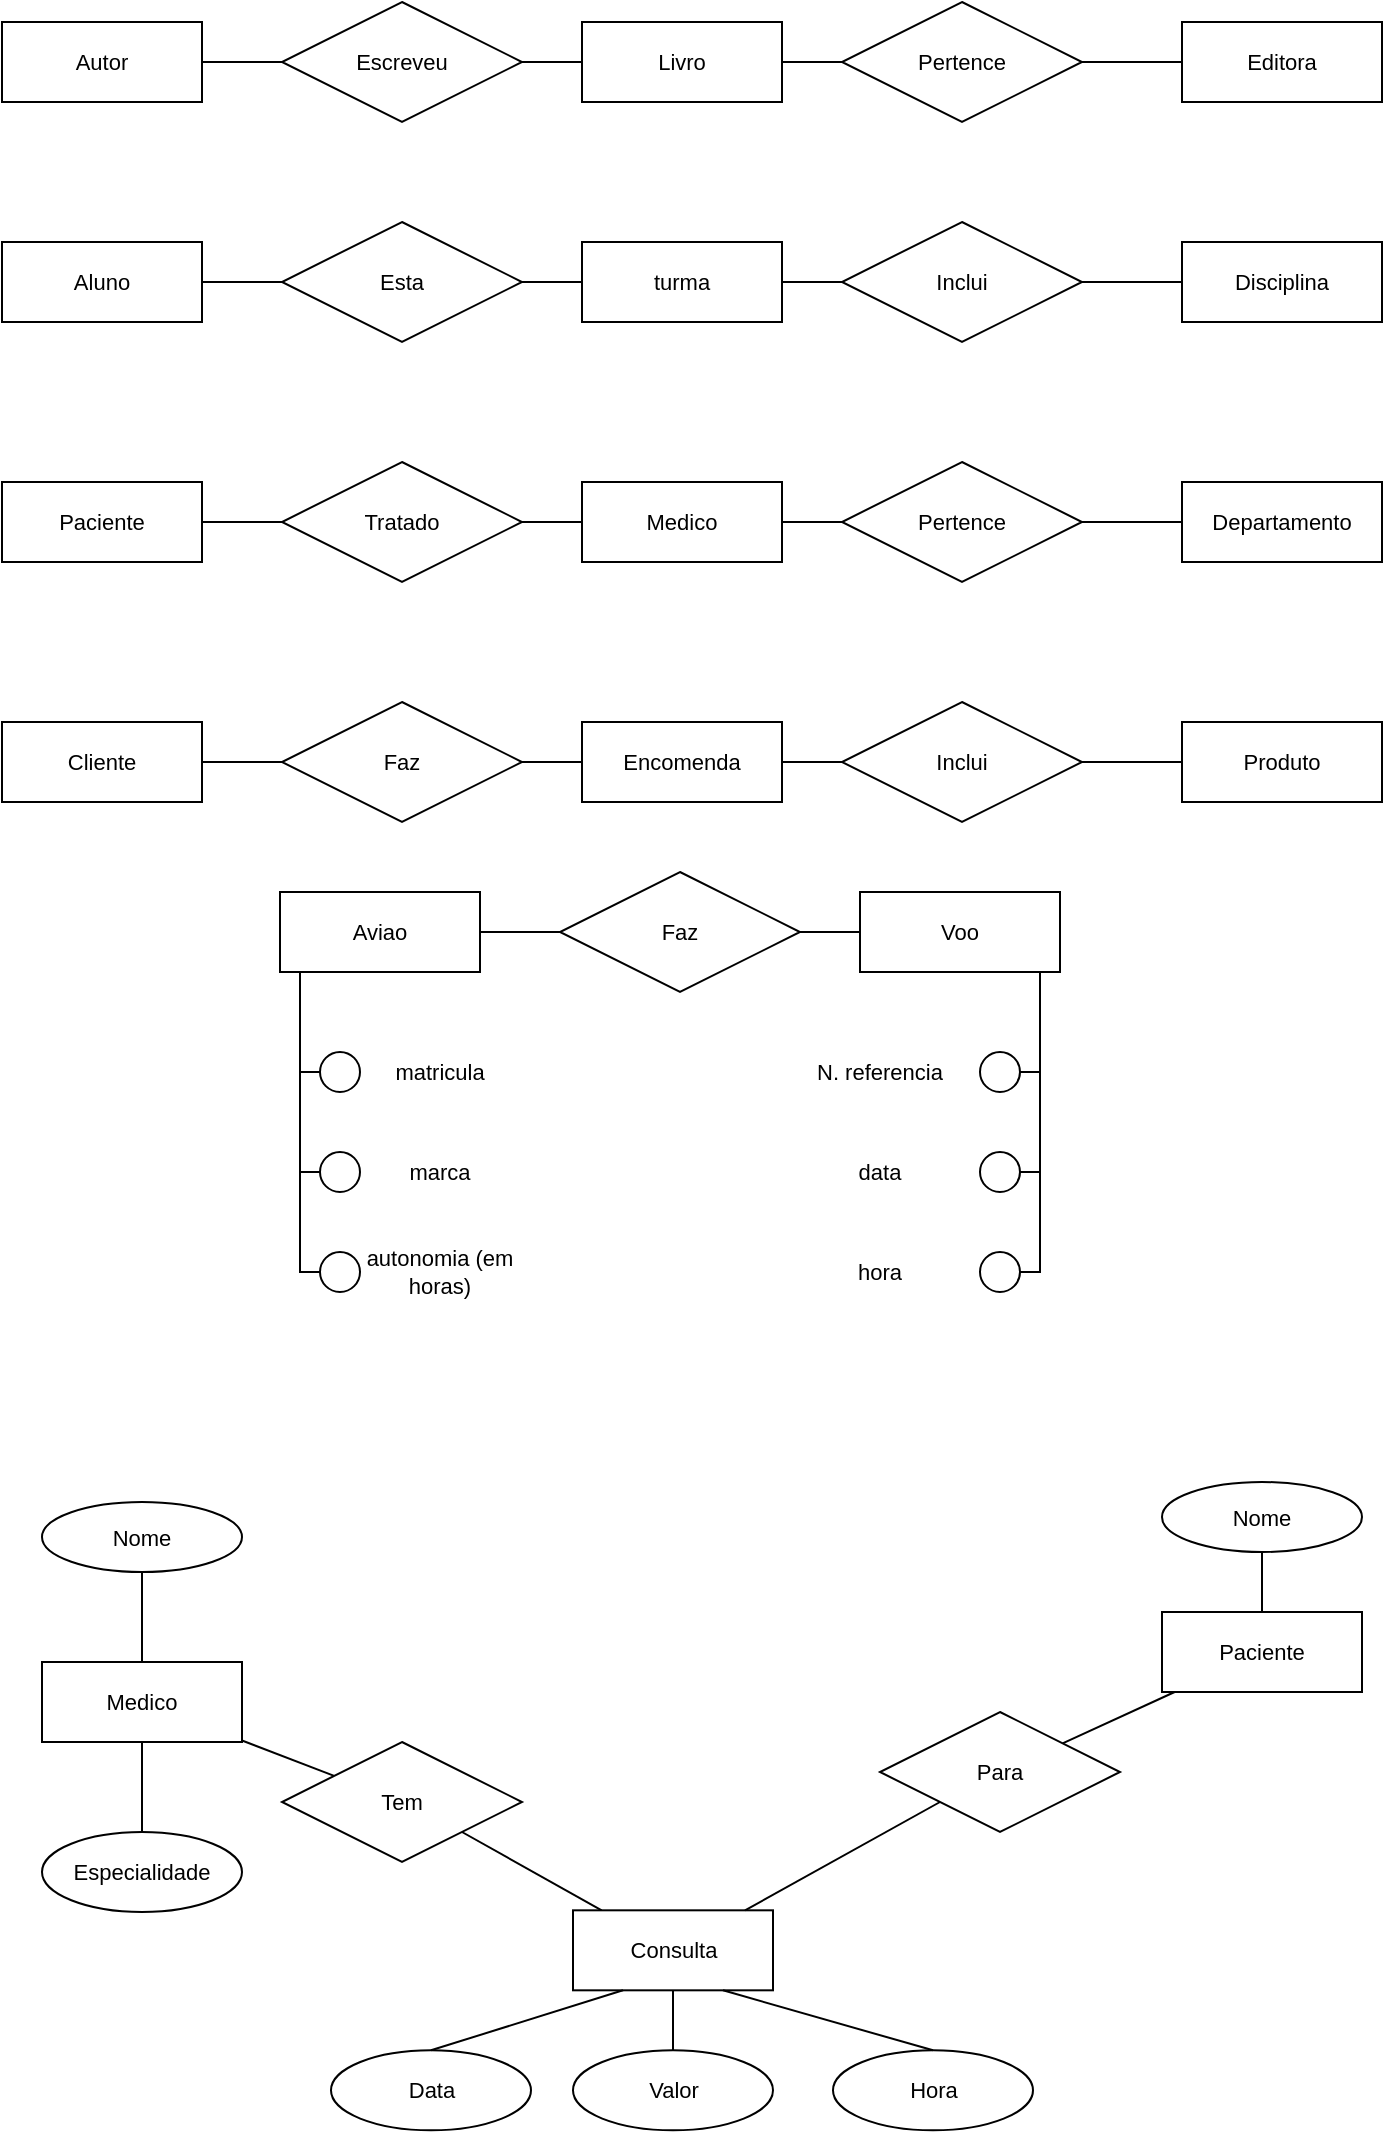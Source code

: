 <mxfile version="25.0.3" pages="2">
  <diagram name="ex1" id="NL4j4V3pzvLQrBeJVXHP">
    <mxGraphModel dx="1094" dy="757" grid="1" gridSize="10" guides="1" tooltips="1" connect="1" arrows="1" fold="1" page="1" pageScale="1" pageWidth="827" pageHeight="1169" math="0" shadow="0">
      <root>
        <mxCell id="0" />
        <mxCell id="1" parent="0" />
        <mxCell id="aFqaq0fVlDfXSGXktS_I-23" value="Aluno" style="whiteSpace=wrap;html=1;align=center;fontFamily=Helvetica;fontSize=11;fontColor=default;labelBackgroundColor=default;" parent="1" vertex="1">
          <mxGeometry x="80" y="160" width="100" height="40" as="geometry" />
        </mxCell>
        <mxCell id="aFqaq0fVlDfXSGXktS_I-25" value="" style="edgeStyle=orthogonalEdgeStyle;shape=connector;rounded=0;orthogonalLoop=1;jettySize=auto;html=1;strokeColor=default;align=center;verticalAlign=middle;fontFamily=Helvetica;fontSize=11;fontColor=default;labelBackgroundColor=default;endArrow=none;endFill=0;" parent="1" source="aFqaq0fVlDfXSGXktS_I-24" target="aFqaq0fVlDfXSGXktS_I-23" edge="1">
          <mxGeometry relative="1" as="geometry" />
        </mxCell>
        <mxCell id="aFqaq0fVlDfXSGXktS_I-24" value="Esta" style="shape=rhombus;perimeter=rhombusPerimeter;whiteSpace=wrap;html=1;align=center;fontFamily=Helvetica;fontSize=11;fontColor=default;labelBackgroundColor=default;" parent="1" vertex="1">
          <mxGeometry x="220" y="150" width="120" height="60" as="geometry" />
        </mxCell>
        <mxCell id="aFqaq0fVlDfXSGXktS_I-27" value="" style="edgeStyle=orthogonalEdgeStyle;shape=connector;rounded=0;orthogonalLoop=1;jettySize=auto;html=1;strokeColor=default;align=center;verticalAlign=middle;fontFamily=Helvetica;fontSize=11;fontColor=default;labelBackgroundColor=default;endArrow=none;endFill=0;" parent="1" source="aFqaq0fVlDfXSGXktS_I-26" target="aFqaq0fVlDfXSGXktS_I-24" edge="1">
          <mxGeometry relative="1" as="geometry" />
        </mxCell>
        <mxCell id="aFqaq0fVlDfXSGXktS_I-26" value="turma" style="whiteSpace=wrap;html=1;align=center;fontFamily=Helvetica;fontSize=11;fontColor=default;labelBackgroundColor=default;" parent="1" vertex="1">
          <mxGeometry x="370" y="160" width="100" height="40" as="geometry" />
        </mxCell>
        <mxCell id="aFqaq0fVlDfXSGXktS_I-31" value="" style="edgeStyle=orthogonalEdgeStyle;shape=connector;rounded=0;orthogonalLoop=1;jettySize=auto;html=1;strokeColor=default;align=center;verticalAlign=middle;fontFamily=Helvetica;fontSize=11;fontColor=default;labelBackgroundColor=default;endArrow=none;endFill=0;" parent="1" source="aFqaq0fVlDfXSGXktS_I-28" target="aFqaq0fVlDfXSGXktS_I-26" edge="1">
          <mxGeometry relative="1" as="geometry" />
        </mxCell>
        <mxCell id="aFqaq0fVlDfXSGXktS_I-28" value="Inclui" style="shape=rhombus;perimeter=rhombusPerimeter;whiteSpace=wrap;html=1;align=center;fontFamily=Helvetica;fontSize=11;fontColor=default;labelBackgroundColor=default;" parent="1" vertex="1">
          <mxGeometry x="500" y="150" width="120" height="60" as="geometry" />
        </mxCell>
        <mxCell id="aFqaq0fVlDfXSGXktS_I-30" value="" style="edgeStyle=orthogonalEdgeStyle;shape=connector;rounded=0;orthogonalLoop=1;jettySize=auto;html=1;strokeColor=default;align=center;verticalAlign=middle;fontFamily=Helvetica;fontSize=11;fontColor=default;labelBackgroundColor=default;endArrow=none;endFill=0;" parent="1" source="aFqaq0fVlDfXSGXktS_I-29" target="aFqaq0fVlDfXSGXktS_I-28" edge="1">
          <mxGeometry relative="1" as="geometry" />
        </mxCell>
        <mxCell id="aFqaq0fVlDfXSGXktS_I-29" value="Disciplina" style="whiteSpace=wrap;html=1;align=center;fontFamily=Helvetica;fontSize=11;fontColor=default;labelBackgroundColor=default;" parent="1" vertex="1">
          <mxGeometry x="670" y="160" width="100" height="40" as="geometry" />
        </mxCell>
        <mxCell id="aFqaq0fVlDfXSGXktS_I-33" value="Paciente" style="whiteSpace=wrap;html=1;align=center;fontFamily=Helvetica;fontSize=11;fontColor=default;labelBackgroundColor=default;" parent="1" vertex="1">
          <mxGeometry x="80" y="280" width="100" height="40" as="geometry" />
        </mxCell>
        <mxCell id="aFqaq0fVlDfXSGXktS_I-34" value="" style="edgeStyle=orthogonalEdgeStyle;shape=connector;rounded=0;orthogonalLoop=1;jettySize=auto;html=1;strokeColor=default;align=center;verticalAlign=middle;fontFamily=Helvetica;fontSize=11;fontColor=default;labelBackgroundColor=default;endArrow=none;endFill=0;" parent="1" source="aFqaq0fVlDfXSGXktS_I-35" target="aFqaq0fVlDfXSGXktS_I-33" edge="1">
          <mxGeometry relative="1" as="geometry" />
        </mxCell>
        <mxCell id="aFqaq0fVlDfXSGXktS_I-35" value="Tratado" style="shape=rhombus;perimeter=rhombusPerimeter;whiteSpace=wrap;html=1;align=center;fontFamily=Helvetica;fontSize=11;fontColor=default;labelBackgroundColor=default;" parent="1" vertex="1">
          <mxGeometry x="220" y="270" width="120" height="60" as="geometry" />
        </mxCell>
        <mxCell id="aFqaq0fVlDfXSGXktS_I-36" value="" style="edgeStyle=orthogonalEdgeStyle;shape=connector;rounded=0;orthogonalLoop=1;jettySize=auto;html=1;strokeColor=default;align=center;verticalAlign=middle;fontFamily=Helvetica;fontSize=11;fontColor=default;labelBackgroundColor=default;endArrow=none;endFill=0;" parent="1" source="aFqaq0fVlDfXSGXktS_I-37" target="aFqaq0fVlDfXSGXktS_I-35" edge="1">
          <mxGeometry relative="1" as="geometry" />
        </mxCell>
        <mxCell id="aFqaq0fVlDfXSGXktS_I-37" value="Medico" style="whiteSpace=wrap;html=1;align=center;fontFamily=Helvetica;fontSize=11;fontColor=default;labelBackgroundColor=default;" parent="1" vertex="1">
          <mxGeometry x="370" y="280" width="100" height="40" as="geometry" />
        </mxCell>
        <mxCell id="aFqaq0fVlDfXSGXktS_I-38" value="" style="edgeStyle=orthogonalEdgeStyle;shape=connector;rounded=0;orthogonalLoop=1;jettySize=auto;html=1;strokeColor=default;align=center;verticalAlign=middle;fontFamily=Helvetica;fontSize=11;fontColor=default;labelBackgroundColor=default;endArrow=none;endFill=0;" parent="1" source="aFqaq0fVlDfXSGXktS_I-39" target="aFqaq0fVlDfXSGXktS_I-37" edge="1">
          <mxGeometry relative="1" as="geometry" />
        </mxCell>
        <mxCell id="aFqaq0fVlDfXSGXktS_I-39" value="Pertence" style="shape=rhombus;perimeter=rhombusPerimeter;whiteSpace=wrap;html=1;align=center;fontFamily=Helvetica;fontSize=11;fontColor=default;labelBackgroundColor=default;" parent="1" vertex="1">
          <mxGeometry x="500" y="270" width="120" height="60" as="geometry" />
        </mxCell>
        <mxCell id="aFqaq0fVlDfXSGXktS_I-40" value="" style="edgeStyle=orthogonalEdgeStyle;shape=connector;rounded=0;orthogonalLoop=1;jettySize=auto;html=1;strokeColor=default;align=center;verticalAlign=middle;fontFamily=Helvetica;fontSize=11;fontColor=default;labelBackgroundColor=default;endArrow=none;endFill=0;" parent="1" source="aFqaq0fVlDfXSGXktS_I-41" target="aFqaq0fVlDfXSGXktS_I-39" edge="1">
          <mxGeometry relative="1" as="geometry" />
        </mxCell>
        <mxCell id="aFqaq0fVlDfXSGXktS_I-41" value="Departamento" style="whiteSpace=wrap;html=1;align=center;fontFamily=Helvetica;fontSize=11;fontColor=default;labelBackgroundColor=default;" parent="1" vertex="1">
          <mxGeometry x="670" y="280" width="100" height="40" as="geometry" />
        </mxCell>
        <mxCell id="aFqaq0fVlDfXSGXktS_I-42" value="Cliente" style="whiteSpace=wrap;html=1;align=center;fontFamily=Helvetica;fontSize=11;fontColor=default;labelBackgroundColor=default;" parent="1" vertex="1">
          <mxGeometry x="80" y="400" width="100" height="40" as="geometry" />
        </mxCell>
        <mxCell id="aFqaq0fVlDfXSGXktS_I-43" value="" style="edgeStyle=orthogonalEdgeStyle;shape=connector;rounded=0;orthogonalLoop=1;jettySize=auto;html=1;strokeColor=default;align=center;verticalAlign=middle;fontFamily=Helvetica;fontSize=11;fontColor=default;labelBackgroundColor=default;endArrow=none;endFill=0;" parent="1" source="aFqaq0fVlDfXSGXktS_I-44" target="aFqaq0fVlDfXSGXktS_I-42" edge="1">
          <mxGeometry relative="1" as="geometry" />
        </mxCell>
        <mxCell id="aFqaq0fVlDfXSGXktS_I-44" value="Faz" style="shape=rhombus;perimeter=rhombusPerimeter;whiteSpace=wrap;html=1;align=center;fontFamily=Helvetica;fontSize=11;fontColor=default;labelBackgroundColor=default;" parent="1" vertex="1">
          <mxGeometry x="220" y="390" width="120" height="60" as="geometry" />
        </mxCell>
        <mxCell id="aFqaq0fVlDfXSGXktS_I-45" value="" style="edgeStyle=orthogonalEdgeStyle;shape=connector;rounded=0;orthogonalLoop=1;jettySize=auto;html=1;strokeColor=default;align=center;verticalAlign=middle;fontFamily=Helvetica;fontSize=11;fontColor=default;labelBackgroundColor=default;endArrow=none;endFill=0;" parent="1" source="aFqaq0fVlDfXSGXktS_I-46" target="aFqaq0fVlDfXSGXktS_I-44" edge="1">
          <mxGeometry relative="1" as="geometry" />
        </mxCell>
        <mxCell id="aFqaq0fVlDfXSGXktS_I-46" value="Encomenda" style="whiteSpace=wrap;html=1;align=center;fontFamily=Helvetica;fontSize=11;fontColor=default;labelBackgroundColor=default;" parent="1" vertex="1">
          <mxGeometry x="370" y="400" width="100" height="40" as="geometry" />
        </mxCell>
        <mxCell id="aFqaq0fVlDfXSGXktS_I-47" value="" style="edgeStyle=orthogonalEdgeStyle;shape=connector;rounded=0;orthogonalLoop=1;jettySize=auto;html=1;strokeColor=default;align=center;verticalAlign=middle;fontFamily=Helvetica;fontSize=11;fontColor=default;labelBackgroundColor=default;endArrow=none;endFill=0;" parent="1" source="aFqaq0fVlDfXSGXktS_I-48" target="aFqaq0fVlDfXSGXktS_I-46" edge="1">
          <mxGeometry relative="1" as="geometry" />
        </mxCell>
        <mxCell id="aFqaq0fVlDfXSGXktS_I-48" value="Inclui" style="shape=rhombus;perimeter=rhombusPerimeter;whiteSpace=wrap;html=1;align=center;fontFamily=Helvetica;fontSize=11;fontColor=default;labelBackgroundColor=default;" parent="1" vertex="1">
          <mxGeometry x="500" y="390" width="120" height="60" as="geometry" />
        </mxCell>
        <mxCell id="aFqaq0fVlDfXSGXktS_I-49" value="" style="edgeStyle=orthogonalEdgeStyle;shape=connector;rounded=0;orthogonalLoop=1;jettySize=auto;html=1;strokeColor=default;align=center;verticalAlign=middle;fontFamily=Helvetica;fontSize=11;fontColor=default;labelBackgroundColor=default;endArrow=none;endFill=0;" parent="1" source="aFqaq0fVlDfXSGXktS_I-50" target="aFqaq0fVlDfXSGXktS_I-48" edge="1">
          <mxGeometry relative="1" as="geometry" />
        </mxCell>
        <mxCell id="aFqaq0fVlDfXSGXktS_I-50" value="Produto" style="whiteSpace=wrap;html=1;align=center;fontFamily=Helvetica;fontSize=11;fontColor=default;labelBackgroundColor=default;" parent="1" vertex="1">
          <mxGeometry x="670" y="400" width="100" height="40" as="geometry" />
        </mxCell>
        <mxCell id="aFqaq0fVlDfXSGXktS_I-51" value="Autor" style="whiteSpace=wrap;html=1;align=center;fontFamily=Helvetica;fontSize=11;fontColor=default;labelBackgroundColor=default;" parent="1" vertex="1">
          <mxGeometry x="80" y="50" width="100" height="40" as="geometry" />
        </mxCell>
        <mxCell id="aFqaq0fVlDfXSGXktS_I-52" value="" style="edgeStyle=orthogonalEdgeStyle;shape=connector;rounded=0;orthogonalLoop=1;jettySize=auto;html=1;strokeColor=default;align=center;verticalAlign=middle;fontFamily=Helvetica;fontSize=11;fontColor=default;labelBackgroundColor=default;endArrow=none;endFill=0;" parent="1" source="aFqaq0fVlDfXSGXktS_I-53" target="aFqaq0fVlDfXSGXktS_I-51" edge="1">
          <mxGeometry relative="1" as="geometry" />
        </mxCell>
        <mxCell id="aFqaq0fVlDfXSGXktS_I-53" value="Escreveu" style="shape=rhombus;perimeter=rhombusPerimeter;whiteSpace=wrap;html=1;align=center;fontFamily=Helvetica;fontSize=11;fontColor=default;labelBackgroundColor=default;" parent="1" vertex="1">
          <mxGeometry x="220" y="40" width="120" height="60" as="geometry" />
        </mxCell>
        <mxCell id="aFqaq0fVlDfXSGXktS_I-54" value="" style="edgeStyle=orthogonalEdgeStyle;shape=connector;rounded=0;orthogonalLoop=1;jettySize=auto;html=1;strokeColor=default;align=center;verticalAlign=middle;fontFamily=Helvetica;fontSize=11;fontColor=default;labelBackgroundColor=default;endArrow=none;endFill=0;" parent="1" source="aFqaq0fVlDfXSGXktS_I-55" target="aFqaq0fVlDfXSGXktS_I-53" edge="1">
          <mxGeometry relative="1" as="geometry" />
        </mxCell>
        <mxCell id="aFqaq0fVlDfXSGXktS_I-55" value="Livro" style="whiteSpace=wrap;html=1;align=center;fontFamily=Helvetica;fontSize=11;fontColor=default;labelBackgroundColor=default;" parent="1" vertex="1">
          <mxGeometry x="370" y="50" width="100" height="40" as="geometry" />
        </mxCell>
        <mxCell id="aFqaq0fVlDfXSGXktS_I-56" value="" style="edgeStyle=orthogonalEdgeStyle;shape=connector;rounded=0;orthogonalLoop=1;jettySize=auto;html=1;strokeColor=default;align=center;verticalAlign=middle;fontFamily=Helvetica;fontSize=11;fontColor=default;labelBackgroundColor=default;endArrow=none;endFill=0;" parent="1" source="aFqaq0fVlDfXSGXktS_I-57" target="aFqaq0fVlDfXSGXktS_I-55" edge="1">
          <mxGeometry relative="1" as="geometry" />
        </mxCell>
        <mxCell id="aFqaq0fVlDfXSGXktS_I-57" value="Pertence" style="shape=rhombus;perimeter=rhombusPerimeter;whiteSpace=wrap;html=1;align=center;fontFamily=Helvetica;fontSize=11;fontColor=default;labelBackgroundColor=default;" parent="1" vertex="1">
          <mxGeometry x="500" y="40" width="120" height="60" as="geometry" />
        </mxCell>
        <mxCell id="aFqaq0fVlDfXSGXktS_I-58" value="" style="edgeStyle=orthogonalEdgeStyle;shape=connector;rounded=0;orthogonalLoop=1;jettySize=auto;html=1;strokeColor=default;align=center;verticalAlign=middle;fontFamily=Helvetica;fontSize=11;fontColor=default;labelBackgroundColor=default;endArrow=none;endFill=0;" parent="1" source="aFqaq0fVlDfXSGXktS_I-59" target="aFqaq0fVlDfXSGXktS_I-57" edge="1">
          <mxGeometry relative="1" as="geometry" />
        </mxCell>
        <mxCell id="aFqaq0fVlDfXSGXktS_I-59" value="Editora" style="whiteSpace=wrap;html=1;align=center;fontFamily=Helvetica;fontSize=11;fontColor=default;labelBackgroundColor=default;" parent="1" vertex="1">
          <mxGeometry x="670" y="50" width="100" height="40" as="geometry" />
        </mxCell>
        <mxCell id="aFqaq0fVlDfXSGXktS_I-77" style="edgeStyle=orthogonalEdgeStyle;shape=connector;rounded=0;orthogonalLoop=1;jettySize=auto;html=1;exitX=0;exitY=1;exitDx=0;exitDy=0;entryX=0;entryY=0.5;entryDx=0;entryDy=0;strokeColor=default;align=center;verticalAlign=middle;fontFamily=Helvetica;fontSize=11;fontColor=default;labelBackgroundColor=default;endArrow=none;endFill=0;" parent="1" source="aFqaq0fVlDfXSGXktS_I-64" target="aFqaq0fVlDfXSGXktS_I-73" edge="1">
          <mxGeometry relative="1" as="geometry">
            <Array as="points">
              <mxPoint x="229" y="525" />
              <mxPoint x="229" y="675" />
            </Array>
          </mxGeometry>
        </mxCell>
        <mxCell id="aFqaq0fVlDfXSGXktS_I-64" value="Aviao" style="whiteSpace=wrap;html=1;align=center;fontFamily=Helvetica;fontSize=11;fontColor=default;labelBackgroundColor=default;" parent="1" vertex="1">
          <mxGeometry x="219" y="485" width="100" height="40" as="geometry" />
        </mxCell>
        <mxCell id="aFqaq0fVlDfXSGXktS_I-65" value="" style="edgeStyle=orthogonalEdgeStyle;shape=connector;rounded=0;orthogonalLoop=1;jettySize=auto;html=1;strokeColor=default;align=center;verticalAlign=middle;fontFamily=Helvetica;fontSize=11;fontColor=default;labelBackgroundColor=default;endArrow=none;endFill=0;" parent="1" source="aFqaq0fVlDfXSGXktS_I-66" target="aFqaq0fVlDfXSGXktS_I-64" edge="1">
          <mxGeometry relative="1" as="geometry" />
        </mxCell>
        <mxCell id="aFqaq0fVlDfXSGXktS_I-66" value="Faz" style="shape=rhombus;perimeter=rhombusPerimeter;whiteSpace=wrap;html=1;align=center;fontFamily=Helvetica;fontSize=11;fontColor=default;labelBackgroundColor=default;" parent="1" vertex="1">
          <mxGeometry x="359" y="475" width="120" height="60" as="geometry" />
        </mxCell>
        <mxCell id="aFqaq0fVlDfXSGXktS_I-67" value="" style="edgeStyle=orthogonalEdgeStyle;shape=connector;rounded=0;orthogonalLoop=1;jettySize=auto;html=1;strokeColor=default;align=center;verticalAlign=middle;fontFamily=Helvetica;fontSize=11;fontColor=default;labelBackgroundColor=default;endArrow=none;endFill=0;" parent="1" source="aFqaq0fVlDfXSGXktS_I-68" target="aFqaq0fVlDfXSGXktS_I-66" edge="1">
          <mxGeometry relative="1" as="geometry" />
        </mxCell>
        <mxCell id="aFqaq0fVlDfXSGXktS_I-80" style="edgeStyle=orthogonalEdgeStyle;shape=connector;rounded=0;orthogonalLoop=1;jettySize=auto;html=1;exitX=1;exitY=1;exitDx=0;exitDy=0;entryX=1;entryY=0.5;entryDx=0;entryDy=0;strokeColor=default;align=center;verticalAlign=middle;fontFamily=Helvetica;fontSize=11;fontColor=default;labelBackgroundColor=default;endArrow=none;endFill=0;" parent="1" source="aFqaq0fVlDfXSGXktS_I-68" target="aFqaq0fVlDfXSGXktS_I-74" edge="1">
          <mxGeometry relative="1" as="geometry">
            <Array as="points">
              <mxPoint x="599" y="525" />
              <mxPoint x="599" y="575" />
            </Array>
          </mxGeometry>
        </mxCell>
        <mxCell id="aFqaq0fVlDfXSGXktS_I-68" value="Voo" style="whiteSpace=wrap;html=1;align=center;fontFamily=Helvetica;fontSize=11;fontColor=default;labelBackgroundColor=default;" parent="1" vertex="1">
          <mxGeometry x="509" y="485" width="100" height="40" as="geometry" />
        </mxCell>
        <mxCell id="aFqaq0fVlDfXSGXktS_I-79" style="edgeStyle=orthogonalEdgeStyle;shape=connector;rounded=0;orthogonalLoop=1;jettySize=auto;html=1;exitX=0;exitY=0.5;exitDx=0;exitDy=0;entryX=0;entryY=1;entryDx=0;entryDy=0;strokeColor=default;align=center;verticalAlign=middle;fontFamily=Helvetica;fontSize=11;fontColor=default;labelBackgroundColor=default;endArrow=none;endFill=0;" parent="1" source="aFqaq0fVlDfXSGXktS_I-85" target="aFqaq0fVlDfXSGXktS_I-64" edge="1">
          <mxGeometry relative="1" as="geometry">
            <Array as="points">
              <mxPoint x="229" y="575" />
              <mxPoint x="229" y="525" />
            </Array>
          </mxGeometry>
        </mxCell>
        <mxCell id="aFqaq0fVlDfXSGXktS_I-71" value="matricula" style="ellipse;whiteSpace=wrap;html=1;align=center;fontFamily=Helvetica;fontSize=11;fontColor=default;labelBackgroundColor=default;strokeColor=none;fillColor=none;" parent="1" vertex="1">
          <mxGeometry x="249" y="555" width="100" height="40" as="geometry" />
        </mxCell>
        <mxCell id="aFqaq0fVlDfXSGXktS_I-78" style="edgeStyle=orthogonalEdgeStyle;shape=connector;rounded=0;orthogonalLoop=1;jettySize=auto;html=1;exitX=0;exitY=0.5;exitDx=0;exitDy=0;entryX=0;entryY=1;entryDx=0;entryDy=0;strokeColor=default;align=center;verticalAlign=middle;fontFamily=Helvetica;fontSize=11;fontColor=default;labelBackgroundColor=default;endArrow=none;endFill=0;" parent="1" source="aFqaq0fVlDfXSGXktS_I-72" target="aFqaq0fVlDfXSGXktS_I-64" edge="1">
          <mxGeometry relative="1" as="geometry">
            <Array as="points">
              <mxPoint x="229" y="625" />
              <mxPoint x="229" y="525" />
            </Array>
          </mxGeometry>
        </mxCell>
        <mxCell id="aFqaq0fVlDfXSGXktS_I-72" value="marca" style="ellipse;whiteSpace=wrap;html=1;align=center;fontFamily=Helvetica;fontSize=11;fontColor=default;labelBackgroundColor=default;strokeColor=none;fillColor=none;" parent="1" vertex="1">
          <mxGeometry x="249" y="605" width="100" height="40" as="geometry" />
        </mxCell>
        <mxCell id="aFqaq0fVlDfXSGXktS_I-73" value="autonomia (em horas)" style="ellipse;whiteSpace=wrap;html=1;align=center;fontFamily=Helvetica;fontSize=11;fontColor=default;labelBackgroundColor=default;strokeColor=none;fillColor=none;" parent="1" vertex="1">
          <mxGeometry x="249" y="655" width="100" height="40" as="geometry" />
        </mxCell>
        <mxCell id="aFqaq0fVlDfXSGXktS_I-74" value="N. referencia" style="ellipse;whiteSpace=wrap;html=1;align=center;fontFamily=Helvetica;fontSize=11;fontColor=default;labelBackgroundColor=default;strokeColor=none;fillColor=none;" parent="1" vertex="1">
          <mxGeometry x="469" y="555" width="100" height="40" as="geometry" />
        </mxCell>
        <mxCell id="aFqaq0fVlDfXSGXktS_I-81" style="edgeStyle=orthogonalEdgeStyle;shape=connector;rounded=0;orthogonalLoop=1;jettySize=auto;html=1;exitX=1;exitY=0.5;exitDx=0;exitDy=0;entryX=1;entryY=1;entryDx=0;entryDy=0;strokeColor=default;align=center;verticalAlign=middle;fontFamily=Helvetica;fontSize=11;fontColor=default;labelBackgroundColor=default;endArrow=none;endFill=0;" parent="1" source="aFqaq0fVlDfXSGXktS_I-75" target="aFqaq0fVlDfXSGXktS_I-68" edge="1">
          <mxGeometry relative="1" as="geometry">
            <Array as="points">
              <mxPoint x="599" y="625" />
              <mxPoint x="599" y="525" />
            </Array>
          </mxGeometry>
        </mxCell>
        <mxCell id="aFqaq0fVlDfXSGXktS_I-75" value="data" style="ellipse;whiteSpace=wrap;html=1;align=center;fontFamily=Helvetica;fontSize=11;fontColor=default;labelBackgroundColor=default;strokeColor=none;fillColor=none;" parent="1" vertex="1">
          <mxGeometry x="469" y="605" width="100" height="40" as="geometry" />
        </mxCell>
        <mxCell id="aFqaq0fVlDfXSGXktS_I-82" style="edgeStyle=orthogonalEdgeStyle;shape=connector;rounded=0;orthogonalLoop=1;jettySize=auto;html=1;exitX=1;exitY=0.5;exitDx=0;exitDy=0;entryX=1;entryY=1;entryDx=0;entryDy=0;strokeColor=default;align=center;verticalAlign=middle;fontFamily=Helvetica;fontSize=11;fontColor=default;labelBackgroundColor=default;endArrow=none;endFill=0;" parent="1" source="aFqaq0fVlDfXSGXktS_I-76" target="aFqaq0fVlDfXSGXktS_I-68" edge="1">
          <mxGeometry relative="1" as="geometry">
            <Array as="points">
              <mxPoint x="599" y="675" />
              <mxPoint x="599" y="525" />
            </Array>
          </mxGeometry>
        </mxCell>
        <mxCell id="aFqaq0fVlDfXSGXktS_I-76" value="hora" style="ellipse;whiteSpace=wrap;html=1;align=center;fontFamily=Helvetica;fontSize=11;fontColor=default;labelBackgroundColor=default;strokeColor=none;fillColor=none;" parent="1" vertex="1">
          <mxGeometry x="469" y="655" width="100" height="40" as="geometry" />
        </mxCell>
        <mxCell id="aFqaq0fVlDfXSGXktS_I-86" value="" style="ellipse;whiteSpace=wrap;html=1;aspect=fixed;fontFamily=Helvetica;fontSize=11;fontColor=default;labelBackgroundColor=default;" parent="1" vertex="1">
          <mxGeometry x="239" y="615" width="20" height="20" as="geometry" />
        </mxCell>
        <mxCell id="aFqaq0fVlDfXSGXktS_I-87" value="" style="ellipse;whiteSpace=wrap;html=1;aspect=fixed;fontFamily=Helvetica;fontSize=11;fontColor=default;labelBackgroundColor=default;" parent="1" vertex="1">
          <mxGeometry x="239" y="665" width="20" height="20" as="geometry" />
        </mxCell>
        <mxCell id="aFqaq0fVlDfXSGXktS_I-88" value="" style="ellipse;whiteSpace=wrap;html=1;aspect=fixed;fontFamily=Helvetica;fontSize=11;fontColor=default;labelBackgroundColor=default;" parent="1" vertex="1">
          <mxGeometry x="569" y="565" width="20" height="20" as="geometry" />
        </mxCell>
        <mxCell id="aFqaq0fVlDfXSGXktS_I-93" value="" style="ellipse;whiteSpace=wrap;html=1;aspect=fixed;fontFamily=Helvetica;fontSize=11;fontColor=default;labelBackgroundColor=default;" parent="1" vertex="1">
          <mxGeometry x="569" y="615" width="20" height="20" as="geometry" />
        </mxCell>
        <mxCell id="aFqaq0fVlDfXSGXktS_I-94" value="" style="ellipse;whiteSpace=wrap;html=1;aspect=fixed;fontFamily=Helvetica;fontSize=11;fontColor=default;labelBackgroundColor=default;" parent="1" vertex="1">
          <mxGeometry x="569" y="665" width="20" height="20" as="geometry" />
        </mxCell>
        <mxCell id="aFqaq0fVlDfXSGXktS_I-95" value="" style="edgeStyle=orthogonalEdgeStyle;shape=connector;rounded=0;orthogonalLoop=1;jettySize=auto;html=1;exitX=0;exitY=0.5;exitDx=0;exitDy=0;entryX=0;entryY=1;entryDx=0;entryDy=0;strokeColor=default;align=center;verticalAlign=middle;fontFamily=Helvetica;fontSize=11;fontColor=default;labelBackgroundColor=default;endArrow=none;endFill=0;" parent="1" source="aFqaq0fVlDfXSGXktS_I-71" target="aFqaq0fVlDfXSGXktS_I-85" edge="1">
          <mxGeometry relative="1" as="geometry">
            <mxPoint x="249" y="575" as="sourcePoint" />
            <mxPoint x="219" y="525" as="targetPoint" />
          </mxGeometry>
        </mxCell>
        <mxCell id="aFqaq0fVlDfXSGXktS_I-85" value="" style="ellipse;whiteSpace=wrap;html=1;aspect=fixed;fontFamily=Helvetica;fontSize=11;fontColor=default;labelBackgroundColor=default;" parent="1" vertex="1">
          <mxGeometry x="239" y="565" width="20" height="20" as="geometry" />
        </mxCell>
        <mxCell id="aFqaq0fVlDfXSGXktS_I-96" value="Medico" style="whiteSpace=wrap;html=1;align=center;fontFamily=Helvetica;fontSize=11;fontColor=default;labelBackgroundColor=default;" parent="1" vertex="1">
          <mxGeometry x="100" y="870" width="100" height="40" as="geometry" />
        </mxCell>
        <mxCell id="aFqaq0fVlDfXSGXktS_I-97" value="" style="shape=connector;rounded=0;orthogonalLoop=1;jettySize=auto;html=1;strokeColor=default;align=center;verticalAlign=middle;fontFamily=Helvetica;fontSize=11;fontColor=default;labelBackgroundColor=default;endArrow=none;endFill=0;" parent="1" source="aFqaq0fVlDfXSGXktS_I-98" target="aFqaq0fVlDfXSGXktS_I-96" edge="1">
          <mxGeometry relative="1" as="geometry" />
        </mxCell>
        <mxCell id="aFqaq0fVlDfXSGXktS_I-98" value="Tem" style="shape=rhombus;perimeter=rhombusPerimeter;whiteSpace=wrap;html=1;align=center;fontFamily=Helvetica;fontSize=11;fontColor=default;labelBackgroundColor=default;" parent="1" vertex="1">
          <mxGeometry x="220" y="910" width="120" height="60" as="geometry" />
        </mxCell>
        <mxCell id="aFqaq0fVlDfXSGXktS_I-99" value="" style="shape=connector;rounded=0;orthogonalLoop=1;jettySize=auto;html=1;strokeColor=default;align=center;verticalAlign=middle;fontFamily=Helvetica;fontSize=11;fontColor=default;labelBackgroundColor=default;endArrow=none;endFill=0;entryX=1;entryY=1;entryDx=0;entryDy=0;" parent="1" source="aFqaq0fVlDfXSGXktS_I-100" target="aFqaq0fVlDfXSGXktS_I-98" edge="1">
          <mxGeometry relative="1" as="geometry">
            <mxPoint x="317.5" y="993.16" as="targetPoint" />
          </mxGeometry>
        </mxCell>
        <mxCell id="aFqaq0fVlDfXSGXktS_I-100" value="Consulta" style="whiteSpace=wrap;html=1;align=center;fontFamily=Helvetica;fontSize=11;fontColor=default;labelBackgroundColor=default;" parent="1" vertex="1">
          <mxGeometry x="365.5" y="994.16" width="100" height="40" as="geometry" />
        </mxCell>
        <mxCell id="aFqaq0fVlDfXSGXktS_I-101" value="" style="shape=connector;rounded=0;orthogonalLoop=1;jettySize=auto;html=1;strokeColor=default;align=center;verticalAlign=middle;fontFamily=Helvetica;fontSize=11;fontColor=default;labelBackgroundColor=default;endArrow=none;endFill=0;exitX=0;exitY=1;exitDx=0;exitDy=0;" parent="1" source="aFqaq0fVlDfXSGXktS_I-102" target="aFqaq0fVlDfXSGXktS_I-100" edge="1">
          <mxGeometry relative="1" as="geometry">
            <mxPoint x="536.187" y="980.003" as="sourcePoint" />
          </mxGeometry>
        </mxCell>
        <mxCell id="aFqaq0fVlDfXSGXktS_I-102" value="Para" style="shape=rhombus;perimeter=rhombusPerimeter;whiteSpace=wrap;html=1;align=center;fontFamily=Helvetica;fontSize=11;fontColor=default;labelBackgroundColor=default;" parent="1" vertex="1">
          <mxGeometry x="519" y="895" width="120" height="60" as="geometry" />
        </mxCell>
        <mxCell id="aFqaq0fVlDfXSGXktS_I-103" value="" style="shape=connector;rounded=0;orthogonalLoop=1;jettySize=auto;html=1;strokeColor=default;align=center;verticalAlign=middle;fontFamily=Helvetica;fontSize=11;fontColor=default;labelBackgroundColor=default;endArrow=none;endFill=0;" parent="1" source="aFqaq0fVlDfXSGXktS_I-104" target="aFqaq0fVlDfXSGXktS_I-102" edge="1">
          <mxGeometry relative="1" as="geometry" />
        </mxCell>
        <mxCell id="aFqaq0fVlDfXSGXktS_I-104" value="Paciente" style="whiteSpace=wrap;html=1;align=center;fontFamily=Helvetica;fontSize=11;fontColor=default;labelBackgroundColor=default;" parent="1" vertex="1">
          <mxGeometry x="660" y="845" width="100" height="40" as="geometry" />
        </mxCell>
        <mxCell id="aFqaq0fVlDfXSGXktS_I-110" value="Data" style="ellipse;whiteSpace=wrap;html=1;align=center;fontFamily=Helvetica;fontSize=11;fontColor=default;labelBackgroundColor=default;" parent="1" vertex="1">
          <mxGeometry x="244.5" y="1064.16" width="100" height="40" as="geometry" />
        </mxCell>
        <mxCell id="aFqaq0fVlDfXSGXktS_I-111" value="Hora" style="ellipse;whiteSpace=wrap;html=1;align=center;fontFamily=Helvetica;fontSize=11;fontColor=default;labelBackgroundColor=default;" parent="1" vertex="1">
          <mxGeometry x="495.5" y="1064.16" width="100" height="40" as="geometry" />
        </mxCell>
        <mxCell id="aFqaq0fVlDfXSGXktS_I-114" style="shape=connector;rounded=0;orthogonalLoop=1;jettySize=auto;html=1;exitX=0.5;exitY=0;exitDx=0;exitDy=0;strokeColor=default;align=center;verticalAlign=middle;fontFamily=Helvetica;fontSize=11;fontColor=default;labelBackgroundColor=default;endArrow=none;endFill=0;" parent="1" source="aFqaq0fVlDfXSGXktS_I-112" target="aFqaq0fVlDfXSGXktS_I-100" edge="1">
          <mxGeometry relative="1" as="geometry" />
        </mxCell>
        <mxCell id="aFqaq0fVlDfXSGXktS_I-112" value="Valor" style="ellipse;whiteSpace=wrap;html=1;align=center;fontFamily=Helvetica;fontSize=11;fontColor=default;labelBackgroundColor=default;" parent="1" vertex="1">
          <mxGeometry x="365.5" y="1064.16" width="100" height="40" as="geometry" />
        </mxCell>
        <mxCell id="aFqaq0fVlDfXSGXktS_I-113" style="shape=connector;rounded=0;orthogonalLoop=1;jettySize=auto;html=1;exitX=0.5;exitY=0;exitDx=0;exitDy=0;entryX=0.25;entryY=1;entryDx=0;entryDy=0;strokeColor=default;align=center;verticalAlign=middle;fontFamily=Helvetica;fontSize=11;fontColor=default;labelBackgroundColor=default;endArrow=none;endFill=0;" parent="1" source="aFqaq0fVlDfXSGXktS_I-110" target="aFqaq0fVlDfXSGXktS_I-100" edge="1">
          <mxGeometry relative="1" as="geometry" />
        </mxCell>
        <mxCell id="aFqaq0fVlDfXSGXktS_I-115" style="shape=connector;rounded=0;orthogonalLoop=1;jettySize=auto;html=1;exitX=0.5;exitY=0;exitDx=0;exitDy=0;strokeColor=default;align=center;verticalAlign=middle;fontFamily=Helvetica;fontSize=11;fontColor=default;labelBackgroundColor=default;endArrow=none;endFill=0;entryX=0.75;entryY=1;entryDx=0;entryDy=0;" parent="1" source="aFqaq0fVlDfXSGXktS_I-111" target="aFqaq0fVlDfXSGXktS_I-100" edge="1">
          <mxGeometry relative="1" as="geometry">
            <mxPoint x="506.5" y="979.16" as="targetPoint" />
          </mxGeometry>
        </mxCell>
        <mxCell id="aFqaq0fVlDfXSGXktS_I-117" value="" style="edgeStyle=orthogonalEdgeStyle;shape=connector;rounded=0;orthogonalLoop=1;jettySize=auto;html=1;strokeColor=default;align=center;verticalAlign=middle;fontFamily=Helvetica;fontSize=11;fontColor=default;labelBackgroundColor=default;endArrow=none;endFill=0;" parent="1" source="aFqaq0fVlDfXSGXktS_I-116" target="aFqaq0fVlDfXSGXktS_I-104" edge="1">
          <mxGeometry relative="1" as="geometry" />
        </mxCell>
        <mxCell id="aFqaq0fVlDfXSGXktS_I-116" value="Nome" style="ellipse;whiteSpace=wrap;html=1;align=center;fontFamily=Helvetica;fontSize=11;fontColor=default;labelBackgroundColor=default;" parent="1" vertex="1">
          <mxGeometry x="660" y="780" width="100" height="35" as="geometry" />
        </mxCell>
        <mxCell id="aFqaq0fVlDfXSGXktS_I-121" style="edgeStyle=orthogonalEdgeStyle;shape=connector;rounded=0;orthogonalLoop=1;jettySize=auto;html=1;exitX=0.5;exitY=1;exitDx=0;exitDy=0;entryX=0.5;entryY=0;entryDx=0;entryDy=0;strokeColor=default;align=center;verticalAlign=middle;fontFamily=Helvetica;fontSize=11;fontColor=default;labelBackgroundColor=default;endArrow=none;endFill=0;" parent="1" source="aFqaq0fVlDfXSGXktS_I-118" target="aFqaq0fVlDfXSGXktS_I-96" edge="1">
          <mxGeometry relative="1" as="geometry" />
        </mxCell>
        <mxCell id="aFqaq0fVlDfXSGXktS_I-118" value="Nome" style="ellipse;whiteSpace=wrap;html=1;align=center;fontFamily=Helvetica;fontSize=11;fontColor=default;labelBackgroundColor=default;" parent="1" vertex="1">
          <mxGeometry x="100" y="790" width="100" height="35" as="geometry" />
        </mxCell>
        <mxCell id="aFqaq0fVlDfXSGXktS_I-124" value="" style="edgeStyle=orthogonalEdgeStyle;shape=connector;rounded=0;orthogonalLoop=1;jettySize=auto;html=1;strokeColor=default;align=center;verticalAlign=middle;fontFamily=Helvetica;fontSize=11;fontColor=default;labelBackgroundColor=default;endArrow=none;endFill=0;" parent="1" source="aFqaq0fVlDfXSGXktS_I-123" target="aFqaq0fVlDfXSGXktS_I-96" edge="1">
          <mxGeometry relative="1" as="geometry" />
        </mxCell>
        <mxCell id="aFqaq0fVlDfXSGXktS_I-123" value="Especialidade" style="ellipse;whiteSpace=wrap;html=1;align=center;fontFamily=Helvetica;fontSize=11;fontColor=default;labelBackgroundColor=default;" parent="1" vertex="1">
          <mxGeometry x="100" y="955" width="100" height="40" as="geometry" />
        </mxCell>
      </root>
    </mxGraphModel>
  </diagram>
  <diagram id="sRF3oJGw8ufIdCaCbH6T" name="ex-2 cardinalidades">
    <mxGraphModel dx="1094" dy="757" grid="1" gridSize="10" guides="1" tooltips="1" connect="1" arrows="1" fold="1" page="1" pageScale="1" pageWidth="827" pageHeight="1169" math="0" shadow="0">
      <root>
        <mxCell id="0" />
        <mxCell id="1" parent="0" />
        <mxCell id="wfHrvElzDnYW0AU_tpqf-37" style="edgeStyle=orthogonalEdgeStyle;shape=connector;rounded=0;orthogonalLoop=1;jettySize=auto;html=1;exitX=0;exitY=1;exitDx=0;exitDy=0;entryX=0;entryY=0.5;entryDx=0;entryDy=0;strokeColor=default;align=center;verticalAlign=middle;fontFamily=Helvetica;fontSize=11;fontColor=default;labelBackgroundColor=default;endArrow=none;endFill=0;" edge="1" parent="1" source="wfHrvElzDnYW0AU_tpqf-38" target="wfHrvElzDnYW0AU_tpqf-48">
          <mxGeometry relative="1" as="geometry">
            <Array as="points">
              <mxPoint x="229" y="60" />
              <mxPoint x="229" y="210" />
            </Array>
          </mxGeometry>
        </mxCell>
        <mxCell id="wfHrvElzDnYW0AU_tpqf-38" value="Aviao" style="whiteSpace=wrap;html=1;align=center;fontFamily=Helvetica;fontSize=11;fontColor=default;labelBackgroundColor=default;" vertex="1" parent="1">
          <mxGeometry x="219" y="20" width="100" height="40" as="geometry" />
        </mxCell>
        <mxCell id="wfHrvElzDnYW0AU_tpqf-39" value="" style="edgeStyle=orthogonalEdgeStyle;shape=connector;rounded=0;orthogonalLoop=1;jettySize=auto;html=1;strokeColor=default;align=center;verticalAlign=middle;fontFamily=Helvetica;fontSize=11;fontColor=default;labelBackgroundColor=default;endArrow=none;endFill=0;startArrow=ERone;startFill=0;" edge="1" parent="1" source="wfHrvElzDnYW0AU_tpqf-38" target="wfHrvElzDnYW0AU_tpqf-40">
          <mxGeometry relative="1" as="geometry" />
        </mxCell>
        <mxCell id="wfHrvElzDnYW0AU_tpqf-40" value="Faz" style="shape=rhombus;perimeter=rhombusPerimeter;whiteSpace=wrap;html=1;align=center;fontFamily=Helvetica;fontSize=11;fontColor=default;labelBackgroundColor=default;" vertex="1" parent="1">
          <mxGeometry x="359" y="10" width="120" height="60" as="geometry" />
        </mxCell>
        <mxCell id="wfHrvElzDnYW0AU_tpqf-41" value="" style="edgeStyle=orthogonalEdgeStyle;shape=connector;rounded=0;orthogonalLoop=1;jettySize=auto;html=1;strokeColor=default;align=center;verticalAlign=middle;fontFamily=Helvetica;fontSize=11;fontColor=default;labelBackgroundColor=default;endArrow=none;endFill=0;startArrow=ERmany;startFill=0;" edge="1" parent="1" source="wfHrvElzDnYW0AU_tpqf-43" target="wfHrvElzDnYW0AU_tpqf-40">
          <mxGeometry relative="1" as="geometry" />
        </mxCell>
        <mxCell id="wfHrvElzDnYW0AU_tpqf-42" style="edgeStyle=orthogonalEdgeStyle;shape=connector;rounded=0;orthogonalLoop=1;jettySize=auto;html=1;exitX=1;exitY=1;exitDx=0;exitDy=0;entryX=1;entryY=0.5;entryDx=0;entryDy=0;strokeColor=default;align=center;verticalAlign=middle;fontFamily=Helvetica;fontSize=11;fontColor=default;labelBackgroundColor=default;endArrow=none;endFill=0;" edge="1" parent="1" source="wfHrvElzDnYW0AU_tpqf-43" target="wfHrvElzDnYW0AU_tpqf-49">
          <mxGeometry relative="1" as="geometry">
            <Array as="points">
              <mxPoint x="599" y="60" />
              <mxPoint x="599" y="110" />
            </Array>
          </mxGeometry>
        </mxCell>
        <mxCell id="wfHrvElzDnYW0AU_tpqf-43" value="Voo" style="whiteSpace=wrap;html=1;align=center;fontFamily=Helvetica;fontSize=11;fontColor=default;labelBackgroundColor=default;" vertex="1" parent="1">
          <mxGeometry x="509" y="20" width="100" height="40" as="geometry" />
        </mxCell>
        <mxCell id="wfHrvElzDnYW0AU_tpqf-44" style="edgeStyle=orthogonalEdgeStyle;shape=connector;rounded=0;orthogonalLoop=1;jettySize=auto;html=1;exitX=0;exitY=0.5;exitDx=0;exitDy=0;entryX=0;entryY=1;entryDx=0;entryDy=0;strokeColor=default;align=center;verticalAlign=middle;fontFamily=Helvetica;fontSize=11;fontColor=default;labelBackgroundColor=default;endArrow=none;endFill=0;" edge="1" parent="1" source="wfHrvElzDnYW0AU_tpqf-60" target="wfHrvElzDnYW0AU_tpqf-38">
          <mxGeometry relative="1" as="geometry">
            <Array as="points">
              <mxPoint x="229" y="110" />
              <mxPoint x="229" y="60" />
            </Array>
          </mxGeometry>
        </mxCell>
        <mxCell id="wfHrvElzDnYW0AU_tpqf-45" value="matricula" style="ellipse;whiteSpace=wrap;html=1;align=center;fontFamily=Helvetica;fontSize=11;fontColor=default;labelBackgroundColor=default;strokeColor=none;fillColor=none;" vertex="1" parent="1">
          <mxGeometry x="249" y="90" width="100" height="40" as="geometry" />
        </mxCell>
        <mxCell id="wfHrvElzDnYW0AU_tpqf-46" style="edgeStyle=orthogonalEdgeStyle;shape=connector;rounded=0;orthogonalLoop=1;jettySize=auto;html=1;exitX=0;exitY=0.5;exitDx=0;exitDy=0;entryX=0;entryY=1;entryDx=0;entryDy=0;strokeColor=default;align=center;verticalAlign=middle;fontFamily=Helvetica;fontSize=11;fontColor=default;labelBackgroundColor=default;endArrow=none;endFill=0;" edge="1" parent="1" source="wfHrvElzDnYW0AU_tpqf-47" target="wfHrvElzDnYW0AU_tpqf-38">
          <mxGeometry relative="1" as="geometry">
            <Array as="points">
              <mxPoint x="229" y="160" />
              <mxPoint x="229" y="60" />
            </Array>
          </mxGeometry>
        </mxCell>
        <mxCell id="wfHrvElzDnYW0AU_tpqf-47" value="marca" style="ellipse;whiteSpace=wrap;html=1;align=center;fontFamily=Helvetica;fontSize=11;fontColor=default;labelBackgroundColor=default;strokeColor=none;fillColor=none;" vertex="1" parent="1">
          <mxGeometry x="249" y="140" width="100" height="40" as="geometry" />
        </mxCell>
        <mxCell id="wfHrvElzDnYW0AU_tpqf-48" value="autonomia (em horas)" style="ellipse;whiteSpace=wrap;html=1;align=center;fontFamily=Helvetica;fontSize=11;fontColor=default;labelBackgroundColor=default;strokeColor=none;fillColor=none;" vertex="1" parent="1">
          <mxGeometry x="249" y="190" width="100" height="40" as="geometry" />
        </mxCell>
        <mxCell id="wfHrvElzDnYW0AU_tpqf-49" value="N. referencia" style="ellipse;whiteSpace=wrap;html=1;align=center;fontFamily=Helvetica;fontSize=11;fontColor=default;labelBackgroundColor=default;strokeColor=none;fillColor=none;" vertex="1" parent="1">
          <mxGeometry x="469" y="90" width="100" height="40" as="geometry" />
        </mxCell>
        <mxCell id="wfHrvElzDnYW0AU_tpqf-50" style="edgeStyle=orthogonalEdgeStyle;shape=connector;rounded=0;orthogonalLoop=1;jettySize=auto;html=1;exitX=1;exitY=0.5;exitDx=0;exitDy=0;entryX=1;entryY=1;entryDx=0;entryDy=0;strokeColor=default;align=center;verticalAlign=middle;fontFamily=Helvetica;fontSize=11;fontColor=default;labelBackgroundColor=default;endArrow=none;endFill=0;" edge="1" parent="1" source="wfHrvElzDnYW0AU_tpqf-51" target="wfHrvElzDnYW0AU_tpqf-43">
          <mxGeometry relative="1" as="geometry">
            <Array as="points">
              <mxPoint x="599" y="160" />
              <mxPoint x="599" y="60" />
            </Array>
          </mxGeometry>
        </mxCell>
        <mxCell id="wfHrvElzDnYW0AU_tpqf-51" value="data" style="ellipse;whiteSpace=wrap;html=1;align=center;fontFamily=Helvetica;fontSize=11;fontColor=default;labelBackgroundColor=default;strokeColor=none;fillColor=none;" vertex="1" parent="1">
          <mxGeometry x="469" y="140" width="100" height="40" as="geometry" />
        </mxCell>
        <mxCell id="wfHrvElzDnYW0AU_tpqf-52" style="edgeStyle=orthogonalEdgeStyle;shape=connector;rounded=0;orthogonalLoop=1;jettySize=auto;html=1;exitX=1;exitY=0.5;exitDx=0;exitDy=0;entryX=1;entryY=1;entryDx=0;entryDy=0;strokeColor=default;align=center;verticalAlign=middle;fontFamily=Helvetica;fontSize=11;fontColor=default;labelBackgroundColor=default;endArrow=none;endFill=0;" edge="1" parent="1" source="wfHrvElzDnYW0AU_tpqf-53" target="wfHrvElzDnYW0AU_tpqf-43">
          <mxGeometry relative="1" as="geometry">
            <Array as="points">
              <mxPoint x="599" y="210" />
              <mxPoint x="599" y="60" />
            </Array>
          </mxGeometry>
        </mxCell>
        <mxCell id="wfHrvElzDnYW0AU_tpqf-53" value="hora" style="ellipse;whiteSpace=wrap;html=1;align=center;fontFamily=Helvetica;fontSize=11;fontColor=default;labelBackgroundColor=default;strokeColor=none;fillColor=none;" vertex="1" parent="1">
          <mxGeometry x="469" y="190" width="100" height="40" as="geometry" />
        </mxCell>
        <mxCell id="wfHrvElzDnYW0AU_tpqf-54" value="" style="ellipse;whiteSpace=wrap;html=1;aspect=fixed;fontFamily=Helvetica;fontSize=11;fontColor=default;labelBackgroundColor=default;" vertex="1" parent="1">
          <mxGeometry x="239" y="150" width="20" height="20" as="geometry" />
        </mxCell>
        <mxCell id="wfHrvElzDnYW0AU_tpqf-55" value="" style="ellipse;whiteSpace=wrap;html=1;aspect=fixed;fontFamily=Helvetica;fontSize=11;fontColor=default;labelBackgroundColor=default;" vertex="1" parent="1">
          <mxGeometry x="239" y="200" width="20" height="20" as="geometry" />
        </mxCell>
        <mxCell id="wfHrvElzDnYW0AU_tpqf-56" value="" style="ellipse;whiteSpace=wrap;html=1;aspect=fixed;fontFamily=Helvetica;fontSize=11;fontColor=default;labelBackgroundColor=default;" vertex="1" parent="1">
          <mxGeometry x="569" y="100" width="20" height="20" as="geometry" />
        </mxCell>
        <mxCell id="wfHrvElzDnYW0AU_tpqf-57" value="" style="ellipse;whiteSpace=wrap;html=1;aspect=fixed;fontFamily=Helvetica;fontSize=11;fontColor=default;labelBackgroundColor=default;" vertex="1" parent="1">
          <mxGeometry x="569" y="150" width="20" height="20" as="geometry" />
        </mxCell>
        <mxCell id="wfHrvElzDnYW0AU_tpqf-58" value="" style="ellipse;whiteSpace=wrap;html=1;aspect=fixed;fontFamily=Helvetica;fontSize=11;fontColor=default;labelBackgroundColor=default;" vertex="1" parent="1">
          <mxGeometry x="569" y="200" width="20" height="20" as="geometry" />
        </mxCell>
        <mxCell id="wfHrvElzDnYW0AU_tpqf-59" value="" style="edgeStyle=orthogonalEdgeStyle;shape=connector;rounded=0;orthogonalLoop=1;jettySize=auto;html=1;exitX=0;exitY=0.5;exitDx=0;exitDy=0;entryX=0;entryY=1;entryDx=0;entryDy=0;strokeColor=default;align=center;verticalAlign=middle;fontFamily=Helvetica;fontSize=11;fontColor=default;labelBackgroundColor=default;endArrow=none;endFill=0;" edge="1" parent="1" source="wfHrvElzDnYW0AU_tpqf-45" target="wfHrvElzDnYW0AU_tpqf-60">
          <mxGeometry relative="1" as="geometry">
            <mxPoint x="249" y="110" as="sourcePoint" />
            <mxPoint x="219" y="60" as="targetPoint" />
          </mxGeometry>
        </mxCell>
        <mxCell id="wfHrvElzDnYW0AU_tpqf-60" value="" style="ellipse;whiteSpace=wrap;html=1;aspect=fixed;fontFamily=Helvetica;fontSize=11;fontColor=default;labelBackgroundColor=default;" vertex="1" parent="1">
          <mxGeometry x="239" y="100" width="20" height="20" as="geometry" />
        </mxCell>
        <mxCell id="wfHrvElzDnYW0AU_tpqf-93" style="shape=connector;rounded=0;orthogonalLoop=1;jettySize=auto;html=1;exitX=0.25;exitY=1;exitDx=0;exitDy=0;entryX=0.5;entryY=0;entryDx=0;entryDy=0;strokeColor=default;align=center;verticalAlign=middle;fontFamily=Helvetica;fontSize=11;fontColor=default;labelBackgroundColor=default;endArrow=none;endFill=0;" edge="1" parent="1" source="wfHrvElzDnYW0AU_tpqf-61" target="wfHrvElzDnYW0AU_tpqf-92">
          <mxGeometry relative="1" as="geometry" />
        </mxCell>
        <mxCell id="wfHrvElzDnYW0AU_tpqf-100" style="shape=connector;rounded=0;orthogonalLoop=1;jettySize=auto;html=1;strokeColor=default;align=center;verticalAlign=middle;fontFamily=Helvetica;fontSize=11;fontColor=default;labelBackgroundColor=default;endArrow=none;endFill=0;startArrow=ERmany;startFill=0;exitX=0.75;exitY=0;exitDx=0;exitDy=0;" edge="1" parent="1" source="wfHrvElzDnYW0AU_tpqf-61" target="wfHrvElzDnYW0AU_tpqf-98">
          <mxGeometry relative="1" as="geometry">
            <mxPoint x="164" y="460" as="sourcePoint" />
          </mxGeometry>
        </mxCell>
        <mxCell id="wfHrvElzDnYW0AU_tpqf-61" value="Medico" style="whiteSpace=wrap;html=1;align=center;fontFamily=Helvetica;fontSize=11;fontColor=default;labelBackgroundColor=default;" vertex="1" parent="1">
          <mxGeometry x="82" y="480" width="100" height="40" as="geometry" />
        </mxCell>
        <mxCell id="wfHrvElzDnYW0AU_tpqf-62" value="" style="shape=connector;rounded=0;orthogonalLoop=1;jettySize=auto;html=1;strokeColor=default;align=center;verticalAlign=middle;fontFamily=Helvetica;fontSize=11;fontColor=default;labelBackgroundColor=default;endArrow=ERone;endFill=0;" edge="1" parent="1" source="wfHrvElzDnYW0AU_tpqf-63" target="wfHrvElzDnYW0AU_tpqf-61">
          <mxGeometry relative="1" as="geometry" />
        </mxCell>
        <mxCell id="wfHrvElzDnYW0AU_tpqf-63" value="Tem" style="shape=rhombus;perimeter=rhombusPerimeter;whiteSpace=wrap;html=1;align=center;fontFamily=Helvetica;fontSize=11;fontColor=default;labelBackgroundColor=default;" vertex="1" parent="1">
          <mxGeometry x="202" y="470" width="120" height="60" as="geometry" />
        </mxCell>
        <mxCell id="wfHrvElzDnYW0AU_tpqf-64" value="" style="shape=connector;rounded=0;orthogonalLoop=1;jettySize=auto;html=1;strokeColor=default;align=center;verticalAlign=middle;fontFamily=Helvetica;fontSize=11;fontColor=default;labelBackgroundColor=default;endArrow=ERmany;endFill=0;exitX=1;exitY=0.5;exitDx=0;exitDy=0;" edge="1" parent="1" source="wfHrvElzDnYW0AU_tpqf-63" target="wfHrvElzDnYW0AU_tpqf-65">
          <mxGeometry relative="1" as="geometry">
            <mxPoint x="299.5" y="603.16" as="sourcePoint" />
          </mxGeometry>
        </mxCell>
        <mxCell id="wfHrvElzDnYW0AU_tpqf-65" value="Consulta" style="whiteSpace=wrap;html=1;align=center;fontFamily=Helvetica;fontSize=11;fontColor=default;labelBackgroundColor=default;" vertex="1" parent="1">
          <mxGeometry x="352" y="480" width="100" height="40" as="geometry" />
        </mxCell>
        <mxCell id="wfHrvElzDnYW0AU_tpqf-66" value="" style="shape=connector;rounded=0;orthogonalLoop=1;jettySize=auto;html=1;strokeColor=default;align=center;verticalAlign=middle;fontFamily=Helvetica;fontSize=11;fontColor=default;labelBackgroundColor=default;endArrow=ERmany;endFill=0;exitX=0;exitY=0.5;exitDx=0;exitDy=0;" edge="1" parent="1" source="wfHrvElzDnYW0AU_tpqf-67" target="wfHrvElzDnYW0AU_tpqf-65">
          <mxGeometry relative="1" as="geometry">
            <mxPoint x="518.187" y="590.003" as="sourcePoint" />
          </mxGeometry>
        </mxCell>
        <mxCell id="wfHrvElzDnYW0AU_tpqf-67" value="Para" style="shape=rhombus;perimeter=rhombusPerimeter;whiteSpace=wrap;html=1;align=center;fontFamily=Helvetica;fontSize=11;fontColor=default;labelBackgroundColor=default;" vertex="1" parent="1">
          <mxGeometry x="492" y="470" width="120" height="60" as="geometry" />
        </mxCell>
        <mxCell id="wfHrvElzDnYW0AU_tpqf-68" value="" style="shape=connector;rounded=0;orthogonalLoop=1;jettySize=auto;html=1;strokeColor=default;align=center;verticalAlign=middle;fontFamily=Helvetica;fontSize=11;fontColor=default;labelBackgroundColor=default;endArrow=ERone;endFill=0;" edge="1" parent="1" source="wfHrvElzDnYW0AU_tpqf-67" target="wfHrvElzDnYW0AU_tpqf-69">
          <mxGeometry relative="1" as="geometry" />
        </mxCell>
        <mxCell id="wfHrvElzDnYW0AU_tpqf-69" value="Paciente" style="whiteSpace=wrap;html=1;align=center;fontFamily=Helvetica;fontSize=11;fontColor=default;labelBackgroundColor=default;" vertex="1" parent="1">
          <mxGeometry x="642" y="480" width="100" height="40" as="geometry" />
        </mxCell>
        <mxCell id="wfHrvElzDnYW0AU_tpqf-70" value="Data" style="ellipse;whiteSpace=wrap;html=1;align=center;fontFamily=Helvetica;fontSize=11;fontColor=default;labelBackgroundColor=default;" vertex="1" parent="1">
          <mxGeometry x="242" y="580.0" width="100" height="40" as="geometry" />
        </mxCell>
        <mxCell id="wfHrvElzDnYW0AU_tpqf-71" value="Hora" style="ellipse;whiteSpace=wrap;html=1;align=center;fontFamily=Helvetica;fontSize=11;fontColor=default;labelBackgroundColor=default;" vertex="1" parent="1">
          <mxGeometry x="472" y="580.0" width="100" height="40" as="geometry" />
        </mxCell>
        <mxCell id="wfHrvElzDnYW0AU_tpqf-72" style="shape=connector;rounded=0;orthogonalLoop=1;jettySize=auto;html=1;exitX=0.5;exitY=0;exitDx=0;exitDy=0;strokeColor=default;align=center;verticalAlign=middle;fontFamily=Helvetica;fontSize=11;fontColor=default;labelBackgroundColor=default;endArrow=none;endFill=0;" edge="1" parent="1" source="wfHrvElzDnYW0AU_tpqf-73" target="wfHrvElzDnYW0AU_tpqf-65">
          <mxGeometry relative="1" as="geometry" />
        </mxCell>
        <mxCell id="wfHrvElzDnYW0AU_tpqf-73" value="Valor" style="ellipse;whiteSpace=wrap;html=1;align=center;fontFamily=Helvetica;fontSize=11;fontColor=default;labelBackgroundColor=default;" vertex="1" parent="1">
          <mxGeometry x="352" y="620.0" width="100" height="40" as="geometry" />
        </mxCell>
        <mxCell id="wfHrvElzDnYW0AU_tpqf-74" style="shape=connector;rounded=0;orthogonalLoop=1;jettySize=auto;html=1;exitX=0.5;exitY=0;exitDx=0;exitDy=0;entryX=0.25;entryY=1;entryDx=0;entryDy=0;strokeColor=default;align=center;verticalAlign=middle;fontFamily=Helvetica;fontSize=11;fontColor=default;labelBackgroundColor=default;endArrow=none;endFill=0;" edge="1" parent="1" source="wfHrvElzDnYW0AU_tpqf-70" target="wfHrvElzDnYW0AU_tpqf-65">
          <mxGeometry relative="1" as="geometry" />
        </mxCell>
        <mxCell id="wfHrvElzDnYW0AU_tpqf-75" style="shape=connector;rounded=0;orthogonalLoop=1;jettySize=auto;html=1;exitX=0.5;exitY=0;exitDx=0;exitDy=0;strokeColor=default;align=center;verticalAlign=middle;fontFamily=Helvetica;fontSize=11;fontColor=default;labelBackgroundColor=default;endArrow=none;endFill=0;entryX=0.75;entryY=1;entryDx=0;entryDy=0;" edge="1" parent="1" source="wfHrvElzDnYW0AU_tpqf-71" target="wfHrvElzDnYW0AU_tpqf-65">
          <mxGeometry relative="1" as="geometry">
            <mxPoint x="488.5" y="589.16" as="targetPoint" />
          </mxGeometry>
        </mxCell>
        <mxCell id="wfHrvElzDnYW0AU_tpqf-76" value="" style="shape=connector;rounded=0;orthogonalLoop=1;jettySize=auto;html=1;strokeColor=default;align=center;verticalAlign=middle;fontFamily=Helvetica;fontSize=11;fontColor=default;labelBackgroundColor=default;endArrow=none;endFill=0;" edge="1" parent="1" source="wfHrvElzDnYW0AU_tpqf-77" target="wfHrvElzDnYW0AU_tpqf-69">
          <mxGeometry relative="1" as="geometry" />
        </mxCell>
        <mxCell id="wfHrvElzDnYW0AU_tpqf-77" value="Nome" style="ellipse;whiteSpace=wrap;html=1;align=center;fontFamily=Helvetica;fontSize=11;fontColor=default;labelBackgroundColor=default;" vertex="1" parent="1">
          <mxGeometry x="590" y="400" width="100" height="35" as="geometry" />
        </mxCell>
        <mxCell id="wfHrvElzDnYW0AU_tpqf-78" style="shape=connector;rounded=0;orthogonalLoop=1;jettySize=auto;html=1;exitX=0.5;exitY=1;exitDx=0;exitDy=0;entryX=0.5;entryY=0;entryDx=0;entryDy=0;strokeColor=default;align=center;verticalAlign=middle;fontFamily=Helvetica;fontSize=11;fontColor=default;labelBackgroundColor=default;endArrow=none;endFill=0;" edge="1" parent="1" source="wfHrvElzDnYW0AU_tpqf-79" target="wfHrvElzDnYW0AU_tpqf-61">
          <mxGeometry relative="1" as="geometry" />
        </mxCell>
        <mxCell id="wfHrvElzDnYW0AU_tpqf-79" value="Nome" style="ellipse;whiteSpace=wrap;html=1;align=center;fontFamily=Helvetica;fontSize=11;fontColor=default;labelBackgroundColor=default;" vertex="1" parent="1">
          <mxGeometry x="64" y="330" width="100" height="35" as="geometry" />
        </mxCell>
        <mxCell id="wfHrvElzDnYW0AU_tpqf-88" style="rounded=0;orthogonalLoop=1;jettySize=auto;html=1;exitX=0.5;exitY=1;exitDx=0;exitDy=0;endArrow=none;endFill=0;" edge="1" parent="1" source="wfHrvElzDnYW0AU_tpqf-84" target="wfHrvElzDnYW0AU_tpqf-69">
          <mxGeometry relative="1" as="geometry" />
        </mxCell>
        <mxCell id="wfHrvElzDnYW0AU_tpqf-84" value="Tipo de Sangue" style="ellipse;whiteSpace=wrap;html=1;align=center;fontFamily=Helvetica;fontSize=11;fontColor=default;labelBackgroundColor=default;" vertex="1" parent="1">
          <mxGeometry x="700" y="400" width="100" height="35" as="geometry" />
        </mxCell>
        <mxCell id="wfHrvElzDnYW0AU_tpqf-87" style="edgeStyle=orthogonalEdgeStyle;rounded=0;orthogonalLoop=1;jettySize=auto;html=1;exitX=0.5;exitY=0;exitDx=0;exitDy=0;entryX=0.5;entryY=1;entryDx=0;entryDy=0;endArrow=none;endFill=0;" edge="1" parent="1" source="wfHrvElzDnYW0AU_tpqf-85" target="wfHrvElzDnYW0AU_tpqf-69">
          <mxGeometry relative="1" as="geometry" />
        </mxCell>
        <mxCell id="wfHrvElzDnYW0AU_tpqf-85" value="Idade" style="ellipse;whiteSpace=wrap;html=1;align=center;fontFamily=Helvetica;fontSize=11;fontColor=default;labelBackgroundColor=default;" vertex="1" parent="1">
          <mxGeometry x="642" y="567.5" width="100" height="35" as="geometry" />
        </mxCell>
        <mxCell id="wfHrvElzDnYW0AU_tpqf-91" style="shape=connector;rounded=0;orthogonalLoop=1;jettySize=auto;html=1;exitX=0.5;exitY=1;exitDx=0;exitDy=0;entryX=0.25;entryY=0;entryDx=0;entryDy=0;strokeColor=default;align=center;verticalAlign=middle;fontFamily=Helvetica;fontSize=11;fontColor=default;labelBackgroundColor=default;endArrow=none;endFill=0;" edge="1" parent="1" source="wfHrvElzDnYW0AU_tpqf-90" target="wfHrvElzDnYW0AU_tpqf-61">
          <mxGeometry relative="1" as="geometry" />
        </mxCell>
        <mxCell id="wfHrvElzDnYW0AU_tpqf-90" value="Cedula" style="ellipse;whiteSpace=wrap;html=1;align=center;fontFamily=Helvetica;fontSize=11;fontColor=default;labelBackgroundColor=default;" vertex="1" parent="1">
          <mxGeometry x="4" y="410" width="100" height="40" as="geometry" />
        </mxCell>
        <mxCell id="wfHrvElzDnYW0AU_tpqf-92" value="Morada" style="ellipse;whiteSpace=wrap;html=1;align=center;fontFamily=Helvetica;fontSize=11;fontColor=default;labelBackgroundColor=default;" vertex="1" parent="1">
          <mxGeometry x="4" y="567.5" width="100" height="40" as="geometry" />
        </mxCell>
        <mxCell id="wfHrvElzDnYW0AU_tpqf-94" value="Especialidade" style="whiteSpace=wrap;html=1;align=center;fontFamily=Helvetica;fontSize=11;fontColor=default;labelBackgroundColor=default;" vertex="1" parent="1">
          <mxGeometry x="353" y="260" width="100" height="40" as="geometry" />
        </mxCell>
        <mxCell id="wfHrvElzDnYW0AU_tpqf-101" style="shape=connector;rounded=0;orthogonalLoop=1;jettySize=auto;html=1;entryX=0;entryY=0.5;entryDx=0;entryDy=0;strokeColor=default;align=center;verticalAlign=middle;fontFamily=Helvetica;fontSize=11;fontColor=default;labelBackgroundColor=default;endArrow=ERone;endFill=0;" edge="1" parent="1" source="wfHrvElzDnYW0AU_tpqf-98" target="wfHrvElzDnYW0AU_tpqf-94">
          <mxGeometry relative="1" as="geometry" />
        </mxCell>
        <mxCell id="wfHrvElzDnYW0AU_tpqf-98" value="Tem" style="shape=rhombus;perimeter=rhombusPerimeter;whiteSpace=wrap;html=1;align=center;fontFamily=Helvetica;fontSize=11;fontColor=default;labelBackgroundColor=default;" vertex="1" parent="1">
          <mxGeometry x="189" y="330" width="120" height="60" as="geometry" />
        </mxCell>
        <mxCell id="wfHrvElzDnYW0AU_tpqf-99" value="É" style="shape=rhombus;perimeter=rhombusPerimeter;whiteSpace=wrap;html=1;align=center;fontFamily=Helvetica;fontSize=11;fontColor=default;labelBackgroundColor=default;" vertex="1" parent="1">
          <mxGeometry x="343" y="365" width="120" height="60" as="geometry" />
        </mxCell>
        <mxCell id="wfHrvElzDnYW0AU_tpqf-102" style="shape=connector;rounded=0;orthogonalLoop=1;jettySize=auto;html=1;exitX=0.5;exitY=1;exitDx=0;exitDy=0;entryX=0.5;entryY=0;entryDx=0;entryDy=0;strokeColor=default;align=center;verticalAlign=middle;fontFamily=Helvetica;fontSize=11;fontColor=default;labelBackgroundColor=default;endArrow=ERmany;endFill=0;" edge="1" parent="1" source="wfHrvElzDnYW0AU_tpqf-99" target="wfHrvElzDnYW0AU_tpqf-65">
          <mxGeometry relative="1" as="geometry" />
        </mxCell>
        <mxCell id="wfHrvElzDnYW0AU_tpqf-103" style="shape=connector;rounded=0;orthogonalLoop=1;jettySize=auto;html=1;exitX=0.5;exitY=1;exitDx=0;exitDy=0;entryX=0.5;entryY=0;entryDx=0;entryDy=0;strokeColor=default;align=center;verticalAlign=middle;fontFamily=Helvetica;fontSize=11;fontColor=default;labelBackgroundColor=default;endArrow=none;endFill=0;startArrow=ERone;startFill=0;" edge="1" parent="1" source="wfHrvElzDnYW0AU_tpqf-94" target="wfHrvElzDnYW0AU_tpqf-99">
          <mxGeometry relative="1" as="geometry" />
        </mxCell>
        <mxCell id="wfHrvElzDnYW0AU_tpqf-105" value="Clientes" style="whiteSpace=wrap;html=1;align=center;fontFamily=Helvetica;fontSize=11;fontColor=default;labelBackgroundColor=default;" vertex="1" parent="1">
          <mxGeometry x="119" y="930" width="100" height="40" as="geometry" />
        </mxCell>
        <mxCell id="wfHrvElzDnYW0AU_tpqf-106" value="Reservas" style="whiteSpace=wrap;html=1;align=center;fontFamily=Helvetica;fontSize=11;fontColor=default;labelBackgroundColor=default;" vertex="1" parent="1">
          <mxGeometry x="369" y="800" width="100" height="40" as="geometry" />
        </mxCell>
        <mxCell id="wfHrvElzDnYW0AU_tpqf-107" value="Quartos" style="whiteSpace=wrap;html=1;align=center;fontFamily=Helvetica;fontSize=11;fontColor=default;labelBackgroundColor=default;" vertex="1" parent="1">
          <mxGeometry x="612" y="930" width="100" height="40" as="geometry" />
        </mxCell>
        <mxCell id="wfHrvElzDnYW0AU_tpqf-115" style="shape=connector;rounded=0;orthogonalLoop=1;jettySize=auto;html=1;strokeColor=default;align=center;verticalAlign=middle;fontFamily=Helvetica;fontSize=11;fontColor=default;labelBackgroundColor=default;endArrow=none;endFill=0;" edge="1" parent="1" source="wfHrvElzDnYW0AU_tpqf-108" target="wfHrvElzDnYW0AU_tpqf-105">
          <mxGeometry relative="1" as="geometry" />
        </mxCell>
        <mxCell id="wfHrvElzDnYW0AU_tpqf-108" value="Nome" style="ellipse;whiteSpace=wrap;html=1;align=center;fontFamily=Helvetica;fontSize=11;fontColor=default;labelBackgroundColor=default;" vertex="1" parent="1">
          <mxGeometry y="1000" width="100" height="40" as="geometry" />
        </mxCell>
        <mxCell id="wfHrvElzDnYW0AU_tpqf-116" style="shape=connector;rounded=0;orthogonalLoop=1;jettySize=auto;html=1;strokeColor=default;align=center;verticalAlign=middle;fontFamily=Helvetica;fontSize=11;fontColor=default;labelBackgroundColor=default;endArrow=none;endFill=0;" edge="1" parent="1" source="wfHrvElzDnYW0AU_tpqf-109" target="wfHrvElzDnYW0AU_tpqf-105">
          <mxGeometry relative="1" as="geometry" />
        </mxCell>
        <mxCell id="wfHrvElzDnYW0AU_tpqf-109" value="NIF&lt;span style=&quot;color: rgba(0, 0, 0, 0); font-family: monospace; font-size: 0px; text-align: start; text-wrap-mode: nowrap; background-color: rgb(251, 251, 251);&quot;&gt;%3CmxGraphModel%3E%3Croot%3E%3CmxCell%20id%3D%220%22%2F%3E%3CmxCell%20id%3D%221%22%20parent%3D%220%22%2F%3E%3CmxCell%20id%3D%222%22%20value%3D%22Nome%22%20style%3D%22ellipse%3BwhiteSpace%3Dwrap%3Bhtml%3D1%3Balign%3Dcenter%3BfontFamily%3DHelvetica%3BfontSize%3D11%3BfontColor%3Ddefault%3BlabelBackgroundColor%3Ddefault%3B%22%20vertex%3D%221%22%20parent%3D%221%22%3E%3CmxGeometry%20x%3D%2230%22%20y%3D%22830%22%20width%3D%22100%22%20height%3D%2240%22%20as%3D%22geometry%22%2F%3E%3C%2FmxCell%3E%3C%2Froot%3E%3C%2FmxGraphModel%3E&lt;/span&gt;" style="ellipse;whiteSpace=wrap;html=1;align=center;fontFamily=Helvetica;fontSize=11;fontColor=default;labelBackgroundColor=default;" vertex="1" parent="1">
          <mxGeometry x="119" y="1000" width="100" height="40" as="geometry" />
        </mxCell>
        <mxCell id="wfHrvElzDnYW0AU_tpqf-117" style="shape=connector;rounded=0;orthogonalLoop=1;jettySize=auto;html=1;strokeColor=default;align=center;verticalAlign=middle;fontFamily=Helvetica;fontSize=11;fontColor=default;labelBackgroundColor=default;endArrow=none;endFill=0;" edge="1" parent="1" source="wfHrvElzDnYW0AU_tpqf-110" target="wfHrvElzDnYW0AU_tpqf-105">
          <mxGeometry relative="1" as="geometry" />
        </mxCell>
        <mxCell id="wfHrvElzDnYW0AU_tpqf-110" value="Nacionalidade" style="ellipse;whiteSpace=wrap;html=1;align=center;fontFamily=Helvetica;fontSize=11;fontColor=default;labelBackgroundColor=default;" vertex="1" parent="1">
          <mxGeometry x="242" y="1000" width="100" height="40" as="geometry" />
        </mxCell>
        <mxCell id="wfHrvElzDnYW0AU_tpqf-121" style="shape=connector;rounded=0;orthogonalLoop=1;jettySize=auto;html=1;strokeColor=default;align=center;verticalAlign=middle;fontFamily=Helvetica;fontSize=11;fontColor=default;labelBackgroundColor=default;endArrow=none;endFill=0;" edge="1" parent="1" source="wfHrvElzDnYW0AU_tpqf-111" target="wfHrvElzDnYW0AU_tpqf-107">
          <mxGeometry relative="1" as="geometry" />
        </mxCell>
        <mxCell id="wfHrvElzDnYW0AU_tpqf-111" value="Numero" style="ellipse;whiteSpace=wrap;html=1;align=center;fontFamily=Helvetica;fontSize=11;fontColor=default;labelBackgroundColor=default;" vertex="1" parent="1">
          <mxGeometry x="680" y="1000" width="100" height="40" as="geometry" />
        </mxCell>
        <mxCell id="wfHrvElzDnYW0AU_tpqf-122" style="shape=connector;rounded=0;orthogonalLoop=1;jettySize=auto;html=1;exitX=0;exitY=0.5;exitDx=0;exitDy=0;strokeColor=default;align=center;verticalAlign=middle;fontFamily=Helvetica;fontSize=11;fontColor=default;labelBackgroundColor=default;endArrow=none;endFill=0;" edge="1" parent="1" source="wfHrvElzDnYW0AU_tpqf-112" target="wfHrvElzDnYW0AU_tpqf-107">
          <mxGeometry relative="1" as="geometry" />
        </mxCell>
        <mxCell id="wfHrvElzDnYW0AU_tpqf-112" value="Nª Camas" style="ellipse;whiteSpace=wrap;html=1;align=center;fontFamily=Helvetica;fontSize=11;fontColor=default;labelBackgroundColor=default;" vertex="1" parent="1">
          <mxGeometry x="540" y="1000" width="100" height="40" as="geometry" />
        </mxCell>
        <mxCell id="wfHrvElzDnYW0AU_tpqf-118" style="shape=connector;rounded=0;orthogonalLoop=1;jettySize=auto;html=1;exitX=0.5;exitY=1;exitDx=0;exitDy=0;strokeColor=default;align=center;verticalAlign=middle;fontFamily=Helvetica;fontSize=11;fontColor=default;labelBackgroundColor=default;endArrow=none;endFill=0;" edge="1" parent="1" source="wfHrvElzDnYW0AU_tpqf-113" target="wfHrvElzDnYW0AU_tpqf-106">
          <mxGeometry relative="1" as="geometry" />
        </mxCell>
        <mxCell id="wfHrvElzDnYW0AU_tpqf-113" value="Data" style="ellipse;whiteSpace=wrap;html=1;align=center;fontFamily=Helvetica;fontSize=11;fontColor=default;labelBackgroundColor=default;" vertex="1" parent="1">
          <mxGeometry x="300" y="740" width="100" height="40" as="geometry" />
        </mxCell>
        <mxCell id="wfHrvElzDnYW0AU_tpqf-119" style="shape=connector;rounded=0;orthogonalLoop=1;jettySize=auto;html=1;exitX=0.5;exitY=1;exitDx=0;exitDy=0;strokeColor=default;align=center;verticalAlign=middle;fontFamily=Helvetica;fontSize=11;fontColor=default;labelBackgroundColor=default;endArrow=none;endFill=0;" edge="1" parent="1" source="wfHrvElzDnYW0AU_tpqf-114" target="wfHrvElzDnYW0AU_tpqf-106">
          <mxGeometry relative="1" as="geometry" />
        </mxCell>
        <mxCell id="wfHrvElzDnYW0AU_tpqf-114" value="Nª Noites" style="ellipse;whiteSpace=wrap;html=1;align=center;fontFamily=Helvetica;fontSize=11;fontColor=default;labelBackgroundColor=default;" vertex="1" parent="1">
          <mxGeometry x="440" y="740" width="100" height="40" as="geometry" />
        </mxCell>
        <mxCell id="wfHrvElzDnYW0AU_tpqf-125" style="shape=connector;rounded=0;orthogonalLoop=1;jettySize=auto;html=1;exitX=0;exitY=1;exitDx=0;exitDy=0;strokeColor=default;align=center;verticalAlign=middle;fontFamily=Helvetica;fontSize=11;fontColor=default;labelBackgroundColor=default;endArrow=ERone;endFill=0;endSize=12;startSize=12;" edge="1" parent="1" source="wfHrvElzDnYW0AU_tpqf-123" target="wfHrvElzDnYW0AU_tpqf-105">
          <mxGeometry relative="1" as="geometry" />
        </mxCell>
        <mxCell id="wfHrvElzDnYW0AU_tpqf-126" style="shape=connector;rounded=0;orthogonalLoop=1;jettySize=auto;html=1;exitX=1;exitY=0;exitDx=0;exitDy=0;strokeColor=default;align=center;verticalAlign=middle;fontFamily=Helvetica;fontSize=11;fontColor=default;labelBackgroundColor=default;endArrow=ERmany;endFill=0;endSize=12;startSize=12;" edge="1" parent="1" source="wfHrvElzDnYW0AU_tpqf-123" target="wfHrvElzDnYW0AU_tpqf-106">
          <mxGeometry relative="1" as="geometry" />
        </mxCell>
        <mxCell id="wfHrvElzDnYW0AU_tpqf-123" value="Para" style="shape=rhombus;perimeter=rhombusPerimeter;whiteSpace=wrap;html=1;align=center;fontFamily=Helvetica;fontSize=11;fontColor=default;labelBackgroundColor=default;" vertex="1" parent="1">
          <mxGeometry x="229" y="860" width="120" height="60" as="geometry" />
        </mxCell>
        <mxCell id="wfHrvElzDnYW0AU_tpqf-127" style="shape=connector;rounded=0;orthogonalLoop=1;jettySize=auto;html=1;exitX=0;exitY=0;exitDx=0;exitDy=0;strokeColor=default;align=center;verticalAlign=middle;fontFamily=Helvetica;fontSize=11;fontColor=default;labelBackgroundColor=default;endArrow=ERmany;endFill=0;endSize=12;startSize=12;" edge="1" parent="1" source="wfHrvElzDnYW0AU_tpqf-124" target="wfHrvElzDnYW0AU_tpqf-106">
          <mxGeometry relative="1" as="geometry" />
        </mxCell>
        <mxCell id="wfHrvElzDnYW0AU_tpqf-128" style="shape=connector;rounded=0;orthogonalLoop=1;jettySize=auto;html=1;exitX=1;exitY=1;exitDx=0;exitDy=0;strokeColor=default;align=center;verticalAlign=middle;fontFamily=Helvetica;fontSize=11;fontColor=default;labelBackgroundColor=default;endArrow=ERmany;endFill=0;endSize=12;startSize=12;" edge="1" parent="1" source="wfHrvElzDnYW0AU_tpqf-124" target="wfHrvElzDnYW0AU_tpqf-107">
          <mxGeometry relative="1" as="geometry" />
        </mxCell>
        <mxCell id="wfHrvElzDnYW0AU_tpqf-124" value="Para" style="shape=rhombus;perimeter=rhombusPerimeter;whiteSpace=wrap;html=1;align=center;fontFamily=Helvetica;fontSize=11;fontColor=default;labelBackgroundColor=default;" vertex="1" parent="1">
          <mxGeometry x="489" y="860" width="120" height="60" as="geometry" />
        </mxCell>
      </root>
    </mxGraphModel>
  </diagram>
</mxfile>
